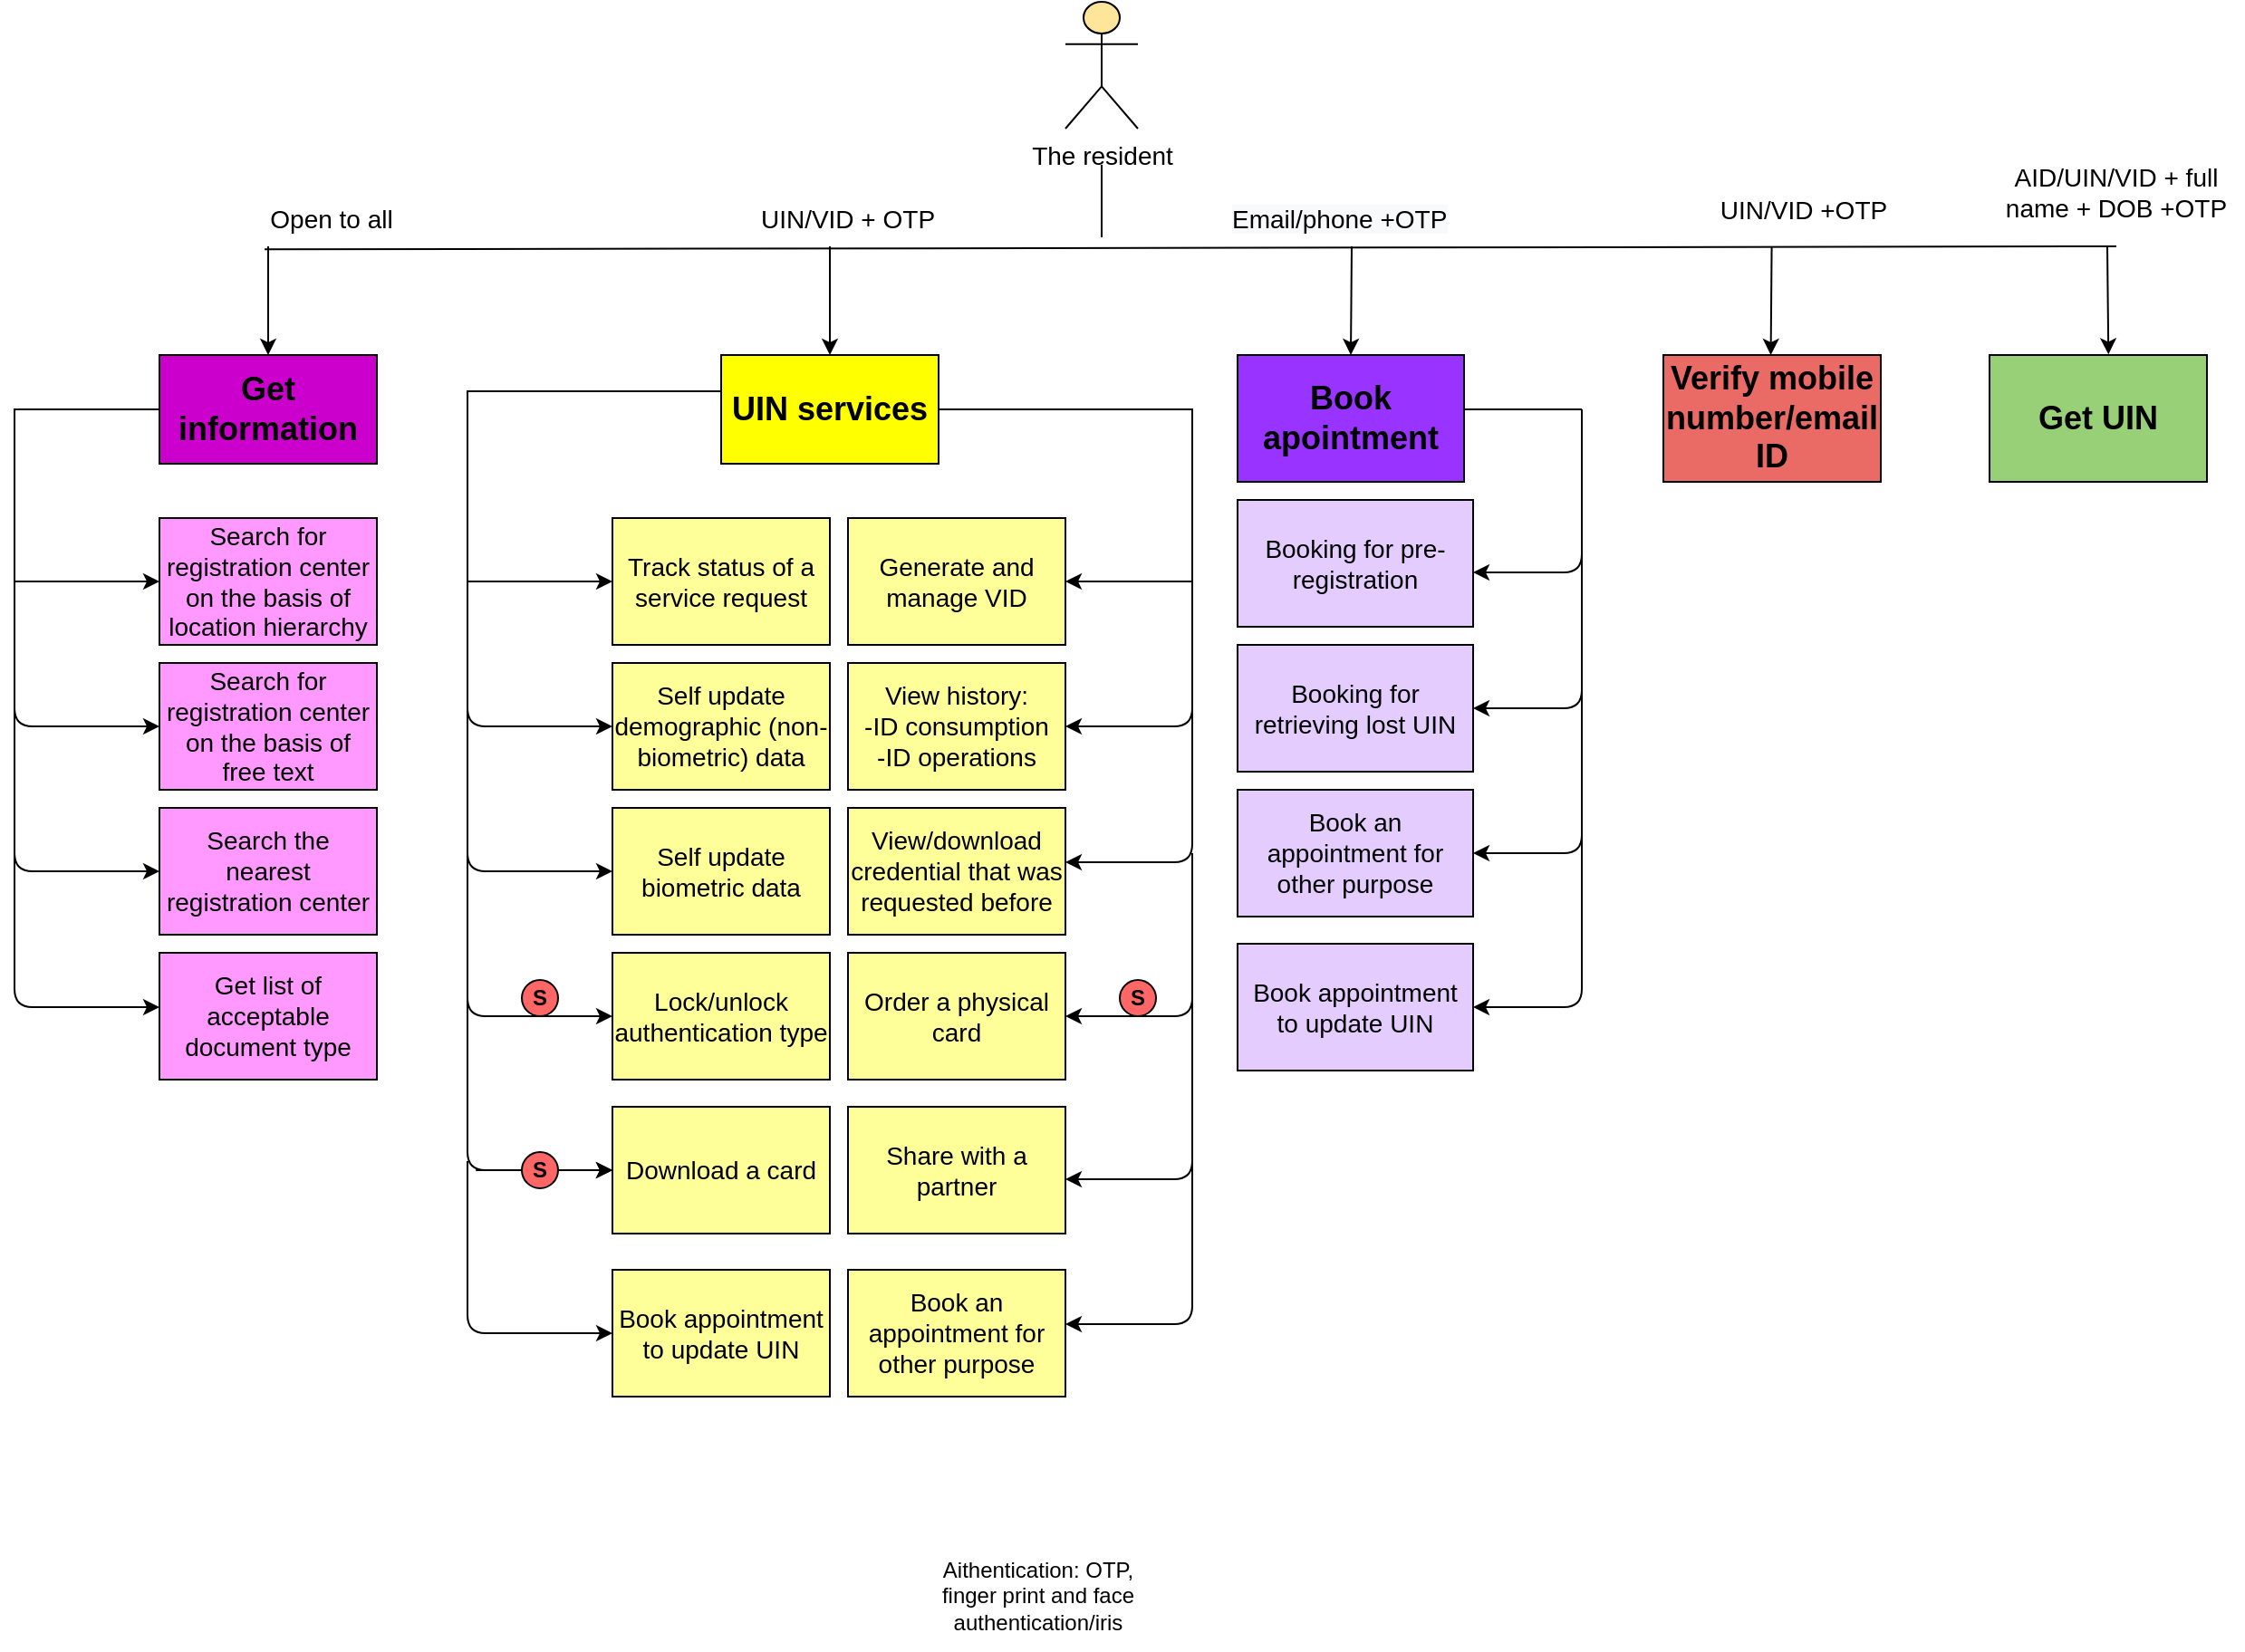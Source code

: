 <mxfile version="17.5.0" type="github">
  <diagram id="RYZyazkwS39Y2AsS4vCi" name="Page-1">
    <mxGraphModel dx="1977" dy="1023" grid="1" gridSize="10" guides="1" tooltips="1" connect="1" arrows="1" fold="1" page="1" pageScale="1" pageWidth="850" pageHeight="1100" math="0" shadow="0">
      <root>
        <mxCell id="0" />
        <mxCell id="1" parent="0" />
        <mxCell id="Yy8LMtG_oUJmks3BbUAU-1" value="Aithentication: OTP, finger print and face authentication/iris" style="text;html=1;strokeColor=none;fillColor=none;align=center;verticalAlign=middle;whiteSpace=wrap;rounded=0;" parent="1" vertex="1">
          <mxGeometry x="740" y="870" width="110" height="60" as="geometry" />
        </mxCell>
        <mxCell id="YPgm55xfa66bHZHVbcCX-1" value="&lt;font style=&quot;font-size: 14px&quot;&gt;The resident&lt;/font&gt;" style="shape=umlActor;verticalLabelPosition=bottom;labelBackgroundColor=#ffffff;verticalAlign=top;html=1;outlineConnect=0;fillColor=#FFE599;strokeColor=#000000;" vertex="1" parent="1">
          <mxGeometry x="810" y="20" width="40" height="70" as="geometry" />
        </mxCell>
        <mxCell id="YPgm55xfa66bHZHVbcCX-2" value="" style="endArrow=none;html=1;" edge="1" parent="1">
          <mxGeometry width="50" height="50" relative="1" as="geometry">
            <mxPoint x="830" y="150" as="sourcePoint" />
            <mxPoint x="830" y="110" as="targetPoint" />
            <Array as="points">
              <mxPoint x="830" y="130" />
            </Array>
          </mxGeometry>
        </mxCell>
        <mxCell id="YPgm55xfa66bHZHVbcCX-3" value="" style="endArrow=none;html=1;exitX=0.164;exitY=1.333;exitDx=0;exitDy=0;exitPerimeter=0;" edge="1" parent="1" source="YPgm55xfa66bHZHVbcCX-55">
          <mxGeometry width="50" height="50" relative="1" as="geometry">
            <mxPoint x="140" y="155.0" as="sourcePoint" />
            <mxPoint x="1390" y="155" as="targetPoint" />
          </mxGeometry>
        </mxCell>
        <mxCell id="YPgm55xfa66bHZHVbcCX-4" value="" style="endArrow=classic;html=1;entryX=0.5;entryY=0;entryDx=0;entryDy=0;" edge="1" parent="1">
          <mxGeometry width="50" height="50" relative="1" as="geometry">
            <mxPoint x="370" y="155" as="sourcePoint" />
            <mxPoint x="370" y="215" as="targetPoint" />
            <Array as="points">
              <mxPoint x="370" y="195" />
            </Array>
          </mxGeometry>
        </mxCell>
        <mxCell id="YPgm55xfa66bHZHVbcCX-5" value="" style="endArrow=classic;html=1;" edge="1" parent="1" target="YPgm55xfa66bHZHVbcCX-6">
          <mxGeometry width="50" height="50" relative="1" as="geometry">
            <mxPoint x="680" y="155" as="sourcePoint" />
            <mxPoint x="780" y="205" as="targetPoint" />
            <Array as="points" />
          </mxGeometry>
        </mxCell>
        <mxCell id="YPgm55xfa66bHZHVbcCX-6" value="&lt;span&gt;&lt;font style=&quot;font-size: 18px&quot;&gt;&lt;b&gt;UIN services&lt;/b&gt;&lt;/font&gt;&lt;/span&gt;" style="rounded=0;whiteSpace=wrap;html=1;fillColor=#FFFF00;" vertex="1" parent="1">
          <mxGeometry x="620" y="215" width="120" height="60" as="geometry" />
        </mxCell>
        <mxCell id="YPgm55xfa66bHZHVbcCX-7" value="" style="edgeStyle=orthogonalEdgeStyle;rounded=0;orthogonalLoop=1;jettySize=auto;html=1;entryX=0;entryY=0.5;entryDx=0;entryDy=0;" edge="1" parent="1" source="YPgm55xfa66bHZHVbcCX-8" target="YPgm55xfa66bHZHVbcCX-9">
          <mxGeometry relative="1" as="geometry">
            <mxPoint x="230" y="355" as="targetPoint" />
            <Array as="points">
              <mxPoint x="230" y="245" />
              <mxPoint x="230" y="340" />
            </Array>
          </mxGeometry>
        </mxCell>
        <mxCell id="YPgm55xfa66bHZHVbcCX-8" value="&lt;span&gt;&lt;font style=&quot;font-size: 18px&quot;&gt;&lt;b&gt;Get information&lt;/b&gt;&lt;/font&gt;&lt;/span&gt;" style="rounded=0;whiteSpace=wrap;html=1;fillColor=#CC00CC;" vertex="1" parent="1">
          <mxGeometry x="310" y="215" width="120" height="60" as="geometry" />
        </mxCell>
        <mxCell id="YPgm55xfa66bHZHVbcCX-9" value="&lt;font style=&quot;font-size: 14px&quot;&gt;Search for registration center on the basis of location hierarchy&lt;/font&gt;" style="rounded=0;whiteSpace=wrap;html=1;fillColor=#FF99FF;" vertex="1" parent="1">
          <mxGeometry x="310" y="305" width="120" height="70" as="geometry" />
        </mxCell>
        <mxCell id="YPgm55xfa66bHZHVbcCX-10" value="&lt;span&gt;&lt;font style=&quot;font-size: 14px&quot;&gt;Search the nearest registration center&lt;/font&gt;&lt;/span&gt;" style="rounded=0;whiteSpace=wrap;html=1;fillColor=#FF99FF;" vertex="1" parent="1">
          <mxGeometry x="310" y="465" width="120" height="70" as="geometry" />
        </mxCell>
        <mxCell id="YPgm55xfa66bHZHVbcCX-11" value="&lt;span&gt;&lt;font style=&quot;font-size: 14px&quot;&gt;Download a card&lt;/font&gt;&lt;/span&gt;" style="rounded=0;whiteSpace=wrap;html=1;fillColor=#FFFF99;" vertex="1" parent="1">
          <mxGeometry x="560" y="630" width="120" height="70" as="geometry" />
        </mxCell>
        <mxCell id="YPgm55xfa66bHZHVbcCX-12" value="&lt;font style=&quot;font-size: 14px&quot;&gt;Search for registration center on the basis of free text&lt;/font&gt;" style="rounded=0;whiteSpace=wrap;html=1;fillColor=#FF99FF;" vertex="1" parent="1">
          <mxGeometry x="310" y="385" width="120" height="70" as="geometry" />
        </mxCell>
        <mxCell id="YPgm55xfa66bHZHVbcCX-13" value="&lt;span&gt;&lt;font style=&quot;font-size: 14px&quot;&gt;Get list of acceptable document type&lt;/font&gt;&lt;/span&gt;" style="rounded=0;whiteSpace=wrap;html=1;fillColor=#FF99FF;" vertex="1" parent="1">
          <mxGeometry x="310" y="545" width="120" height="70" as="geometry" />
        </mxCell>
        <mxCell id="YPgm55xfa66bHZHVbcCX-14" value="&lt;span&gt;&lt;font style=&quot;font-size: 14px&quot;&gt;Order a physical card&lt;/font&gt;&lt;/span&gt;" style="rounded=0;whiteSpace=wrap;html=1;fillColor=#FFFF99;" vertex="1" parent="1">
          <mxGeometry x="690" y="545" width="120" height="70" as="geometry" />
        </mxCell>
        <mxCell id="YPgm55xfa66bHZHVbcCX-15" value="" style="endArrow=classic;html=1;entryX=0;entryY=0.5;entryDx=0;entryDy=0;" edge="1" parent="1" target="YPgm55xfa66bHZHVbcCX-12">
          <mxGeometry width="50" height="50" relative="1" as="geometry">
            <mxPoint x="230.0" y="325" as="sourcePoint" />
            <mxPoint x="470" y="385" as="targetPoint" />
            <Array as="points">
              <mxPoint x="230" y="420" />
            </Array>
          </mxGeometry>
        </mxCell>
        <mxCell id="YPgm55xfa66bHZHVbcCX-16" value="" style="endArrow=classic;html=1;entryX=0;entryY=0.5;entryDx=0;entryDy=0;" edge="1" parent="1">
          <mxGeometry width="50" height="50" relative="1" as="geometry">
            <mxPoint x="230.0" y="405" as="sourcePoint" />
            <mxPoint x="310.0" y="500" as="targetPoint" />
            <Array as="points">
              <mxPoint x="230" y="500" />
            </Array>
          </mxGeometry>
        </mxCell>
        <mxCell id="YPgm55xfa66bHZHVbcCX-17" value="" style="endArrow=classic;html=1;entryX=0;entryY=0.5;entryDx=0;entryDy=0;" edge="1" parent="1">
          <mxGeometry width="50" height="50" relative="1" as="geometry">
            <mxPoint x="230.0" y="485" as="sourcePoint" />
            <mxPoint x="310.0" y="575" as="targetPoint" />
            <Array as="points">
              <mxPoint x="230" y="575" />
            </Array>
          </mxGeometry>
        </mxCell>
        <mxCell id="YPgm55xfa66bHZHVbcCX-18" value="" style="endArrow=classic;html=1;entryX=0;entryY=0.5;entryDx=0;entryDy=0;" edge="1" parent="1" source="YPgm55xfa66bHZHVbcCX-33">
          <mxGeometry width="50" height="50" relative="1" as="geometry">
            <mxPoint x="480" y="570" as="sourcePoint" />
            <mxPoint x="560" y="665" as="targetPoint" />
            <Array as="points">
              <mxPoint x="480" y="665" />
            </Array>
          </mxGeometry>
        </mxCell>
        <mxCell id="YPgm55xfa66bHZHVbcCX-19" value="&lt;span&gt;&lt;font style=&quot;font-size: 14px&quot;&gt;Share with a partner&lt;/font&gt;&lt;/span&gt;" style="rounded=0;whiteSpace=wrap;html=1;fillColor=#FFFF99;strokeColor=#000000;" vertex="1" parent="1">
          <mxGeometry x="690" y="630" width="120" height="70" as="geometry" />
        </mxCell>
        <mxCell id="YPgm55xfa66bHZHVbcCX-20" value="&lt;span style=&quot;font-size: 14px&quot;&gt;Track status of a service request&lt;/span&gt;" style="rounded=0;whiteSpace=wrap;html=1;fillColor=#FFFF99;" vertex="1" parent="1">
          <mxGeometry x="560" y="305" width="120" height="70" as="geometry" />
        </mxCell>
        <mxCell id="YPgm55xfa66bHZHVbcCX-21" value="&lt;span style=&quot;font-size: 14px&quot;&gt;Self update demographic (non-biometric) data&lt;/span&gt;" style="rounded=0;whiteSpace=wrap;html=1;fillColor=#FFFF99;strokeColor=#000000;" vertex="1" parent="1">
          <mxGeometry x="560" y="385" width="120" height="70" as="geometry" />
        </mxCell>
        <mxCell id="YPgm55xfa66bHZHVbcCX-22" value="&lt;span style=&quot;font-size: 14px&quot;&gt;Self update biometric data&lt;/span&gt;&lt;span&gt;&lt;font&gt;&lt;br&gt;&lt;/font&gt;&lt;/span&gt;" style="rounded=0;whiteSpace=wrap;html=1;fillColor=#FFFF99;" vertex="1" parent="1">
          <mxGeometry x="560" y="465" width="120" height="70" as="geometry" />
        </mxCell>
        <mxCell id="YPgm55xfa66bHZHVbcCX-23" value="" style="endArrow=classic;html=1;entryX=0;entryY=0.5;entryDx=0;entryDy=0;" edge="1" parent="1">
          <mxGeometry width="50" height="50" relative="1" as="geometry">
            <mxPoint x="480" y="325" as="sourcePoint" />
            <mxPoint x="560" y="420" as="targetPoint" />
            <Array as="points">
              <mxPoint x="480" y="420" />
            </Array>
          </mxGeometry>
        </mxCell>
        <mxCell id="YPgm55xfa66bHZHVbcCX-24" value="" style="endArrow=classic;html=1;entryX=0;entryY=0.5;entryDx=0;entryDy=0;" edge="1" parent="1">
          <mxGeometry width="50" height="50" relative="1" as="geometry">
            <mxPoint x="480" y="405" as="sourcePoint" />
            <mxPoint x="560" y="500" as="targetPoint" />
            <Array as="points">
              <mxPoint x="480" y="500" />
            </Array>
          </mxGeometry>
        </mxCell>
        <mxCell id="YPgm55xfa66bHZHVbcCX-25" value="&lt;span style=&quot;font-size: 14px&quot;&gt;Generate and manage VID&lt;/span&gt;" style="rounded=0;whiteSpace=wrap;html=1;fillColor=#FFFF99;" vertex="1" parent="1">
          <mxGeometry x="690" y="305" width="120" height="70" as="geometry" />
        </mxCell>
        <mxCell id="YPgm55xfa66bHZHVbcCX-26" value="&lt;span&gt;&lt;font style=&quot;font-size: 14px&quot;&gt;View history:&lt;br&gt;-ID consumption&lt;br&gt;-ID operations&lt;br&gt;&lt;/font&gt;&lt;/span&gt;" style="rounded=0;whiteSpace=wrap;html=1;fillColor=#FFFF99;" vertex="1" parent="1">
          <mxGeometry x="690" y="385" width="120" height="70" as="geometry" />
        </mxCell>
        <mxCell id="YPgm55xfa66bHZHVbcCX-27" value="" style="edgeStyle=orthogonalEdgeStyle;rounded=0;orthogonalLoop=1;jettySize=auto;html=1;exitX=1;exitY=0.5;exitDx=0;exitDy=0;entryX=1;entryY=0.5;entryDx=0;entryDy=0;" edge="1" parent="1" source="YPgm55xfa66bHZHVbcCX-6" target="YPgm55xfa66bHZHVbcCX-25">
          <mxGeometry relative="1" as="geometry">
            <mxPoint x="570" y="255" as="sourcePoint" />
            <mxPoint x="830" y="350" as="targetPoint" />
            <Array as="points">
              <mxPoint x="880" y="245" />
              <mxPoint x="880" y="340" />
            </Array>
          </mxGeometry>
        </mxCell>
        <mxCell id="YPgm55xfa66bHZHVbcCX-28" value="" style="endArrow=classic;html=1;" edge="1" parent="1">
          <mxGeometry width="50" height="50" relative="1" as="geometry">
            <mxPoint x="880" y="405" as="sourcePoint" />
            <mxPoint x="810" y="495" as="targetPoint" />
            <Array as="points">
              <mxPoint x="880" y="495" />
            </Array>
          </mxGeometry>
        </mxCell>
        <mxCell id="YPgm55xfa66bHZHVbcCX-29" value="&lt;b&gt;S&lt;/b&gt;" style="ellipse;whiteSpace=wrap;html=1;aspect=fixed;fillColor=#FF6666;" vertex="1" parent="1">
          <mxGeometry x="840" y="560" width="20" height="20" as="geometry" />
        </mxCell>
        <mxCell id="YPgm55xfa66bHZHVbcCX-31" value="" style="endArrow=classic;html=1;entryX=0;entryY=0.5;entryDx=0;entryDy=0;" edge="1" parent="1">
          <mxGeometry width="50" height="50" relative="1" as="geometry">
            <mxPoint x="480" y="570" as="sourcePoint" />
            <mxPoint x="560" y="665" as="targetPoint" />
            <Array as="points">
              <mxPoint x="480" y="665" />
            </Array>
          </mxGeometry>
        </mxCell>
        <mxCell id="YPgm55xfa66bHZHVbcCX-32" value="" style="endArrow=classic;html=1;entryX=1;entryY=0.5;entryDx=0;entryDy=0;" edge="1" parent="1" target="YPgm55xfa66bHZHVbcCX-26">
          <mxGeometry width="50" height="50" relative="1" as="geometry">
            <mxPoint x="880" y="335" as="sourcePoint" />
            <mxPoint x="819.659" y="422.131" as="targetPoint" />
            <Array as="points">
              <mxPoint x="880" y="420" />
            </Array>
          </mxGeometry>
        </mxCell>
        <mxCell id="YPgm55xfa66bHZHVbcCX-33" value="&lt;b&gt;S&lt;/b&gt;" style="ellipse;whiteSpace=wrap;html=1;aspect=fixed;fillColor=#FF6666;" vertex="1" parent="1">
          <mxGeometry x="510" y="655" width="20" height="20" as="geometry" />
        </mxCell>
        <mxCell id="YPgm55xfa66bHZHVbcCX-34" value="&lt;span&gt;&lt;font style=&quot;font-size: 18px&quot;&gt;&lt;b&gt;Book apointment&lt;/b&gt;&lt;/font&gt;&lt;/span&gt;" style="rounded=0;whiteSpace=wrap;html=1;fillColor=#9933FF;" vertex="1" parent="1">
          <mxGeometry x="905" y="215" width="125" height="70" as="geometry" />
        </mxCell>
        <mxCell id="YPgm55xfa66bHZHVbcCX-35" value="&lt;span style=&quot;font-size: 14px&quot;&gt;Booking for retrieving lost UIN&lt;/span&gt;" style="rounded=0;whiteSpace=wrap;html=1;fillColor=#E5CCFF;" vertex="1" parent="1">
          <mxGeometry x="905" y="375" width="130" height="70" as="geometry" />
        </mxCell>
        <mxCell id="YPgm55xfa66bHZHVbcCX-36" value="&lt;span&gt;&lt;font style=&quot;font-size: 14px&quot;&gt;Book an appointment for other purpose&lt;/font&gt;&lt;/span&gt;" style="rounded=0;whiteSpace=wrap;html=1;fillColor=#E5CCFF;" vertex="1" parent="1">
          <mxGeometry x="905" y="455" width="130" height="70" as="geometry" />
        </mxCell>
        <mxCell id="YPgm55xfa66bHZHVbcCX-37" value="&lt;span style=&quot;font-size: 14px&quot;&gt;Booking for pre-registration&lt;/span&gt;" style="rounded=0;whiteSpace=wrap;html=1;fillColor=#E5CCFF;" vertex="1" parent="1">
          <mxGeometry x="905" y="295" width="130" height="70" as="geometry" />
        </mxCell>
        <mxCell id="YPgm55xfa66bHZHVbcCX-38" value="" style="endArrow=classic;html=1;" edge="1" parent="1">
          <mxGeometry width="50" height="50" relative="1" as="geometry">
            <mxPoint x="1095" y="245" as="sourcePoint" />
            <mxPoint x="1035" y="335" as="targetPoint" />
            <Array as="points">
              <mxPoint x="1095" y="335" />
            </Array>
          </mxGeometry>
        </mxCell>
        <mxCell id="YPgm55xfa66bHZHVbcCX-39" value="" style="endArrow=classic;html=1;entryX=1;entryY=0.5;entryDx=0;entryDy=0;" edge="1" parent="1" target="YPgm55xfa66bHZHVbcCX-35">
          <mxGeometry width="50" height="50" relative="1" as="geometry">
            <mxPoint x="1095.0" y="315" as="sourcePoint" />
            <mxPoint x="1025" y="405" as="targetPoint" />
            <Array as="points">
              <mxPoint x="1095" y="410" />
            </Array>
          </mxGeometry>
        </mxCell>
        <mxCell id="YPgm55xfa66bHZHVbcCX-40" value="" style="endArrow=classic;html=1;" edge="1" parent="1">
          <mxGeometry width="50" height="50" relative="1" as="geometry">
            <mxPoint x="1095.0" y="385" as="sourcePoint" />
            <mxPoint x="1035" y="490" as="targetPoint" />
            <Array as="points">
              <mxPoint x="1095" y="490" />
            </Array>
          </mxGeometry>
        </mxCell>
        <mxCell id="YPgm55xfa66bHZHVbcCX-41" value="" style="endArrow=none;html=1;" edge="1" parent="1">
          <mxGeometry width="50" height="50" relative="1" as="geometry">
            <mxPoint x="1030" y="245" as="sourcePoint" />
            <mxPoint x="1095" y="245" as="targetPoint" />
          </mxGeometry>
        </mxCell>
        <mxCell id="YPgm55xfa66bHZHVbcCX-42" value="&lt;span style=&quot;font-size: 18px&quot;&gt;&lt;b&gt;Verify mobile number/email ID&lt;/b&gt;&lt;/span&gt;" style="rounded=0;whiteSpace=wrap;html=1;fillColor=#EA6B66;" vertex="1" parent="1">
          <mxGeometry x="1140" y="215" width="120" height="70" as="geometry" />
        </mxCell>
        <mxCell id="YPgm55xfa66bHZHVbcCX-43" value="" style="endArrow=classic;html=1;entryX=0.5;entryY=0;entryDx=0;entryDy=0;" edge="1" parent="1">
          <mxGeometry width="50" height="50" relative="1" as="geometry">
            <mxPoint x="1199.79" y="155" as="sourcePoint" />
            <mxPoint x="1199.29" y="215" as="targetPoint" />
          </mxGeometry>
        </mxCell>
        <mxCell id="YPgm55xfa66bHZHVbcCX-44" value="&lt;span style=&quot;font-size: 18px&quot;&gt;&lt;b&gt;Get UIN&lt;/b&gt;&lt;/span&gt;" style="rounded=0;whiteSpace=wrap;html=1;fillColor=#97D077;" vertex="1" parent="1">
          <mxGeometry x="1320" y="215" width="120" height="70" as="geometry" />
        </mxCell>
        <mxCell id="YPgm55xfa66bHZHVbcCX-45" value="" style="endArrow=classic;html=1;entryX=0.547;entryY=-0.005;entryDx=0;entryDy=0;entryPerimeter=0;" edge="1" parent="1" target="YPgm55xfa66bHZHVbcCX-44">
          <mxGeometry width="50" height="50" relative="1" as="geometry">
            <mxPoint x="1385" y="155" as="sourcePoint" />
            <mxPoint x="1389.29" y="215" as="targetPoint" />
          </mxGeometry>
        </mxCell>
        <mxCell id="YPgm55xfa66bHZHVbcCX-46" value="" style="edgeStyle=orthogonalEdgeStyle;rounded=0;orthogonalLoop=1;jettySize=auto;html=1;entryX=0;entryY=0.5;entryDx=0;entryDy=0;" edge="1" parent="1" target="YPgm55xfa66bHZHVbcCX-20">
          <mxGeometry relative="1" as="geometry">
            <mxPoint x="620" y="330" as="targetPoint" />
            <Array as="points">
              <mxPoint x="480" y="235" />
              <mxPoint x="480" y="340" />
            </Array>
            <mxPoint x="620" y="235" as="sourcePoint" />
          </mxGeometry>
        </mxCell>
        <mxCell id="YPgm55xfa66bHZHVbcCX-47" value="&lt;b&gt;S&lt;/b&gt;" style="ellipse;whiteSpace=wrap;html=1;aspect=fixed;fillColor=#FF6666;" vertex="1" parent="1">
          <mxGeometry x="510" y="560" width="20" height="20" as="geometry" />
        </mxCell>
        <mxCell id="YPgm55xfa66bHZHVbcCX-48" value="&lt;span style=&quot;font-size: 14px&quot;&gt;View/download credential that was requested before&lt;/span&gt;" style="rounded=0;whiteSpace=wrap;html=1;fillColor=#FFFF99;" vertex="1" parent="1">
          <mxGeometry x="690" y="465" width="120" height="70" as="geometry" />
        </mxCell>
        <mxCell id="YPgm55xfa66bHZHVbcCX-49" value="&lt;span style=&quot;font-size: 14px&quot;&gt;Lock/unlock authentication type&lt;/span&gt;" style="rounded=0;whiteSpace=wrap;html=1;fillColor=#FFFF99;" vertex="1" parent="1">
          <mxGeometry x="560" y="545" width="120" height="70" as="geometry" />
        </mxCell>
        <mxCell id="YPgm55xfa66bHZHVbcCX-50" value="&lt;font style=&quot;font-size: 14px&quot;&gt;AID/UIN/VID + full name + DOB +OTP&lt;/font&gt;" style="text;html=1;strokeColor=none;fillColor=none;align=center;verticalAlign=middle;whiteSpace=wrap;rounded=0;" vertex="1" parent="1">
          <mxGeometry x="1320" y="115" width="140" height="20" as="geometry" />
        </mxCell>
        <mxCell id="YPgm55xfa66bHZHVbcCX-51" value="&lt;font style=&quot;font-size: 14px&quot;&gt;UIN/VID + OTP&lt;/font&gt;" style="text;html=1;strokeColor=none;fillColor=none;align=center;verticalAlign=middle;whiteSpace=wrap;rounded=0;" vertex="1" parent="1">
          <mxGeometry x="620" y="130" width="140" height="20" as="geometry" />
        </mxCell>
        <mxCell id="YPgm55xfa66bHZHVbcCX-52" value="&lt;font style=&quot;font-size: 14px&quot;&gt;UIN/VID +OTP&lt;/font&gt;" style="text;html=1;strokeColor=none;fillColor=none;align=center;verticalAlign=middle;whiteSpace=wrap;rounded=0;" vertex="1" parent="1">
          <mxGeometry x="1155" y="125" width="125" height="20" as="geometry" />
        </mxCell>
        <mxCell id="YPgm55xfa66bHZHVbcCX-53" value="" style="endArrow=classic;html=1;entryX=0.5;entryY=0;entryDx=0;entryDy=0;" edge="1" parent="1" target="YPgm55xfa66bHZHVbcCX-34">
          <mxGeometry width="50" height="50" relative="1" as="geometry">
            <mxPoint x="968" y="155" as="sourcePoint" />
            <mxPoint x="935" y="415" as="targetPoint" />
          </mxGeometry>
        </mxCell>
        <mxCell id="YPgm55xfa66bHZHVbcCX-54" value="&lt;!--StartFragment--&gt;&lt;span style=&quot;font-family: Helvetica; font-size: 14px; font-style: normal; font-variant-ligatures: normal; font-variant-caps: normal; font-weight: 400; letter-spacing: normal; orphans: 2; text-align: center; text-indent: 0px; text-transform: none; widows: 2; word-spacing: 0px; -webkit-text-stroke-width: 0px; background-color: rgb(248, 249, 250); text-decoration-style: initial; text-decoration-color: initial; float: none; display: inline !important;&quot;&gt;Email/phone +OTP&lt;/span&gt;&lt;!--EndFragment--&gt;" style="text;whiteSpace=wrap;html=1;" vertex="1" parent="1">
          <mxGeometry x="900" y="125" width="140" height="30" as="geometry" />
        </mxCell>
        <mxCell id="YPgm55xfa66bHZHVbcCX-55" value="&lt;font style=&quot;font-size: 14px&quot;&gt;Open to all&lt;/font&gt;" style="text;html=1;strokeColor=none;fillColor=none;align=center;verticalAlign=middle;whiteSpace=wrap;rounded=0;" vertex="1" parent="1">
          <mxGeometry x="350" y="130" width="110" height="20" as="geometry" />
        </mxCell>
        <mxCell id="YPgm55xfa66bHZHVbcCX-56" value="" style="endArrow=classic;html=1;entryX=0;entryY=0.5;entryDx=0;entryDy=0;" edge="1" parent="1">
          <mxGeometry width="50" height="50" relative="1" as="geometry">
            <mxPoint x="480" y="485" as="sourcePoint" />
            <mxPoint x="560" y="580" as="targetPoint" />
            <Array as="points">
              <mxPoint x="480" y="580" />
            </Array>
          </mxGeometry>
        </mxCell>
        <mxCell id="YPgm55xfa66bHZHVbcCX-57" value="" style="endArrow=classic;html=1;entryX=1;entryY=0.5;entryDx=0;entryDy=0;" edge="1" parent="1" target="YPgm55xfa66bHZHVbcCX-14">
          <mxGeometry width="50" height="50" relative="1" as="geometry">
            <mxPoint x="880" y="490" as="sourcePoint" />
            <mxPoint x="960" y="585" as="targetPoint" />
            <Array as="points">
              <mxPoint x="880" y="580" />
            </Array>
          </mxGeometry>
        </mxCell>
        <mxCell id="YPgm55xfa66bHZHVbcCX-67" value="" style="endArrow=classic;html=1;entryX=1;entryY=0.5;entryDx=0;entryDy=0;" edge="1" parent="1">
          <mxGeometry width="50" height="50" relative="1" as="geometry">
            <mxPoint x="880" y="560" as="sourcePoint" />
            <mxPoint x="810" y="670" as="targetPoint" />
            <Array as="points">
              <mxPoint x="880" y="670" />
            </Array>
          </mxGeometry>
        </mxCell>
        <mxCell id="YPgm55xfa66bHZHVbcCX-68" value="" style="endArrow=classic;html=1;" edge="1" parent="1">
          <mxGeometry width="50" height="50" relative="1" as="geometry">
            <mxPoint x="1095.0" y="470" as="sourcePoint" />
            <mxPoint x="1035" y="575" as="targetPoint" />
            <Array as="points">
              <mxPoint x="1095" y="575" />
            </Array>
          </mxGeometry>
        </mxCell>
        <mxCell id="YPgm55xfa66bHZHVbcCX-69" value="&lt;span style=&quot;font-size: 14px&quot;&gt;Book appointment to update UIN&lt;/span&gt;" style="rounded=0;whiteSpace=wrap;html=1;fillColor=#E5CCFF;" vertex="1" parent="1">
          <mxGeometry x="905" y="540" width="130" height="70" as="geometry" />
        </mxCell>
        <mxCell id="YPgm55xfa66bHZHVbcCX-70" value="&lt;span style=&quot;font-size: 14px&quot;&gt;Book an appointment for other purpose&lt;/span&gt;" style="rounded=0;whiteSpace=wrap;html=1;fillColor=#FFFF99;" vertex="1" parent="1">
          <mxGeometry x="690" y="720" width="120" height="70" as="geometry" />
        </mxCell>
        <mxCell id="YPgm55xfa66bHZHVbcCX-71" value="&lt;span style=&quot;font-size: 14px&quot;&gt;Book appointment to update UIN&lt;/span&gt;" style="rounded=0;whiteSpace=wrap;html=1;fillColor=#FFFF99;" vertex="1" parent="1">
          <mxGeometry x="560" y="720" width="120" height="70" as="geometry" />
        </mxCell>
        <mxCell id="YPgm55xfa66bHZHVbcCX-72" value="" style="endArrow=classic;html=1;entryX=0;entryY=0.5;entryDx=0;entryDy=0;" edge="1" parent="1">
          <mxGeometry width="50" height="50" relative="1" as="geometry">
            <mxPoint x="480" y="660" as="sourcePoint" />
            <mxPoint x="560" y="755" as="targetPoint" />
            <Array as="points">
              <mxPoint x="480" y="755" />
            </Array>
          </mxGeometry>
        </mxCell>
        <mxCell id="YPgm55xfa66bHZHVbcCX-73" value="" style="endArrow=classic;html=1;entryX=1;entryY=0.5;entryDx=0;entryDy=0;" edge="1" parent="1">
          <mxGeometry width="50" height="50" relative="1" as="geometry">
            <mxPoint x="880" y="640" as="sourcePoint" />
            <mxPoint x="810" y="750" as="targetPoint" />
            <Array as="points">
              <mxPoint x="880" y="750" />
            </Array>
          </mxGeometry>
        </mxCell>
      </root>
    </mxGraphModel>
  </diagram>
</mxfile>
